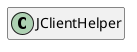 @startuml
set namespaceSeparator \\
hide members
hide << alias >> circle

class JClientHelper
@enduml

